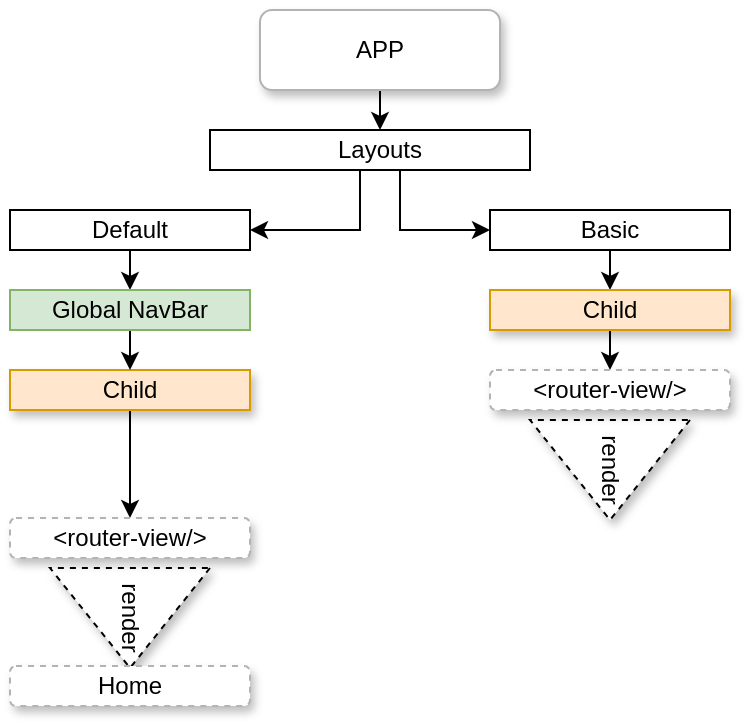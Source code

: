 <mxfile version="10.9.5" type="github"><diagram id="a0g3PKAqTsYIo48suxqD" name="Page-1"><mxGraphModel dx="868" dy="484" grid="1" gridSize="10" guides="1" tooltips="1" connect="1" arrows="1" fold="1" page="1" pageScale="1" pageWidth="850" pageHeight="1100" math="0" shadow="0"><root><mxCell id="0"/><mxCell id="1" parent="0"/><mxCell id="x3afU9mZiD5K_xdvfOh4-17" style="edgeStyle=orthogonalEdgeStyle;rounded=0;orthogonalLoop=1;jettySize=auto;html=1;exitX=0.5;exitY=1;exitDx=0;exitDy=0;entryX=1;entryY=0.5;entryDx=0;entryDy=0;" edge="1" parent="1" source="x3afU9mZiD5K_xdvfOh4-1" target="x3afU9mZiD5K_xdvfOh4-2"><mxGeometry relative="1" as="geometry"><mxPoint x="310" y="108" as="targetPoint"/><Array as="points"><mxPoint x="355" y="120"/></Array></mxGeometry></mxCell><mxCell id="x3afU9mZiD5K_xdvfOh4-1" value="&amp;nbsp; &amp;nbsp;Layouts" style="rounded=0;whiteSpace=wrap;html=1;" vertex="1" parent="1"><mxGeometry x="280" y="70" width="160" height="20" as="geometry"/></mxCell><mxCell id="x3afU9mZiD5K_xdvfOh4-18" style="edgeStyle=orthogonalEdgeStyle;rounded=0;orthogonalLoop=1;jettySize=auto;html=1;exitX=0.5;exitY=1;exitDx=0;exitDy=0;entryX=0.5;entryY=0;entryDx=0;entryDy=0;" edge="1" parent="1" source="x3afU9mZiD5K_xdvfOh4-2" target="x3afU9mZiD5K_xdvfOh4-13"><mxGeometry relative="1" as="geometry"/></mxCell><mxCell id="x3afU9mZiD5K_xdvfOh4-2" value="Default" style="rounded=0;whiteSpace=wrap;html=1;" vertex="1" parent="1"><mxGeometry x="180" y="110" width="120" height="20" as="geometry"/></mxCell><mxCell id="x3afU9mZiD5K_xdvfOh4-24" style="edgeStyle=orthogonalEdgeStyle;rounded=0;orthogonalLoop=1;jettySize=auto;html=1;exitX=0.5;exitY=1;exitDx=0;exitDy=0;entryX=0.5;entryY=0;entryDx=0;entryDy=0;strokeColor=#000000;" edge="1" parent="1" source="x3afU9mZiD5K_xdvfOh4-8" target="x3afU9mZiD5K_xdvfOh4-16"><mxGeometry relative="1" as="geometry"/></mxCell><mxCell id="x3afU9mZiD5K_xdvfOh4-8" value="Child" style="rounded=0;whiteSpace=wrap;html=1;fillColor=#ffe6cc;strokeColor=#d79b00;shadow=1;" vertex="1" parent="1"><mxGeometry x="180" y="190" width="120" height="20" as="geometry"/></mxCell><mxCell id="x3afU9mZiD5K_xdvfOh4-19" style="edgeStyle=orthogonalEdgeStyle;rounded=0;orthogonalLoop=1;jettySize=auto;html=1;exitX=0.5;exitY=1;exitDx=0;exitDy=0;entryX=0.5;entryY=0;entryDx=0;entryDy=0;" edge="1" parent="1" source="x3afU9mZiD5K_xdvfOh4-13" target="x3afU9mZiD5K_xdvfOh4-8"><mxGeometry relative="1" as="geometry"/></mxCell><mxCell id="x3afU9mZiD5K_xdvfOh4-13" value="Global NavBar" style="rounded=0;whiteSpace=wrap;html=1;fillColor=#d5e8d4;strokeColor=#82b366;" vertex="1" parent="1"><mxGeometry x="180" y="150" width="120" height="20" as="geometry"/></mxCell><mxCell id="x3afU9mZiD5K_xdvfOh4-14" value="render" style="triangle;whiteSpace=wrap;html=1;shadow=1;rotation=90;dashed=1;" vertex="1" parent="1"><mxGeometry x="215" y="274" width="50" height="80" as="geometry"/></mxCell><mxCell id="x3afU9mZiD5K_xdvfOh4-16" value="&amp;lt;router-view/&amp;gt;" style="rounded=1;whiteSpace=wrap;html=1;shadow=1;dashed=1;strokeColor=#B3B3B3;" vertex="1" parent="1"><mxGeometry x="180" y="264" width="120" height="20" as="geometry"/></mxCell><mxCell id="x3afU9mZiD5K_xdvfOh4-20" value="Home" style="rounded=1;whiteSpace=wrap;html=1;shadow=1;dashed=1;strokeColor=#B3B3B3;" vertex="1" parent="1"><mxGeometry x="180" y="338" width="120" height="20" as="geometry"/></mxCell><mxCell id="x3afU9mZiD5K_xdvfOh4-38" style="edgeStyle=orthogonalEdgeStyle;rounded=0;orthogonalLoop=1;jettySize=auto;html=1;exitX=0.5;exitY=1;exitDx=0;exitDy=0;entryX=0.5;entryY=0;entryDx=0;entryDy=0;strokeColor=#000000;" edge="1" parent="1" source="x3afU9mZiD5K_xdvfOh4-26" target="x3afU9mZiD5K_xdvfOh4-31"><mxGeometry relative="1" as="geometry"/></mxCell><mxCell id="x3afU9mZiD5K_xdvfOh4-26" value="Basic" style="rounded=0;whiteSpace=wrap;html=1;" vertex="1" parent="1"><mxGeometry x="420" y="110" width="120" height="20" as="geometry"/></mxCell><mxCell id="x3afU9mZiD5K_xdvfOh4-27" style="edgeStyle=orthogonalEdgeStyle;rounded=0;orthogonalLoop=1;jettySize=auto;html=1;exitX=0.5;exitY=1;exitDx=0;exitDy=0;entryX=0;entryY=0.5;entryDx=0;entryDy=0;" edge="1" parent="1" target="x3afU9mZiD5K_xdvfOh4-26"><mxGeometry relative="1" as="geometry"><mxPoint x="375" y="90" as="sourcePoint"/><mxPoint x="320" y="120" as="targetPoint"/><Array as="points"><mxPoint x="375" y="120"/></Array></mxGeometry></mxCell><mxCell id="x3afU9mZiD5K_xdvfOh4-29" style="edgeStyle=orthogonalEdgeStyle;rounded=0;orthogonalLoop=1;jettySize=auto;html=1;exitX=0.5;exitY=1;exitDx=0;exitDy=0;strokeColor=#000000;entryX=0.5;entryY=0;entryDx=0;entryDy=0;" edge="1" parent="1"><mxGeometry relative="1" as="geometry"><mxPoint x="370" y="40" as="sourcePoint"/><mxPoint x="365" y="70" as="targetPoint"/></mxGeometry></mxCell><mxCell id="x3afU9mZiD5K_xdvfOh4-28" value="APP" style="rounded=1;whiteSpace=wrap;html=1;shadow=1;strokeColor=#B3B3B3;" vertex="1" parent="1"><mxGeometry x="305" y="10" width="120" height="40" as="geometry"/></mxCell><mxCell id="x3afU9mZiD5K_xdvfOh4-30" style="edgeStyle=orthogonalEdgeStyle;rounded=0;orthogonalLoop=1;jettySize=auto;html=1;exitX=0.5;exitY=1;exitDx=0;exitDy=0;strokeColor=#000000;entryX=0.5;entryY=0;entryDx=0;entryDy=0;" edge="1" source="x3afU9mZiD5K_xdvfOh4-31" target="x3afU9mZiD5K_xdvfOh4-34" parent="1"><mxGeometry relative="1" as="geometry"><mxPoint x="480" y="200" as="targetPoint"/></mxGeometry></mxCell><mxCell id="x3afU9mZiD5K_xdvfOh4-31" value="Child" style="rounded=0;whiteSpace=wrap;html=1;fillColor=#ffe6cc;strokeColor=#d79b00;shadow=1;" vertex="1" parent="1"><mxGeometry x="420" y="150" width="120" height="20" as="geometry"/></mxCell><mxCell id="x3afU9mZiD5K_xdvfOh4-33" value="render" style="triangle;whiteSpace=wrap;html=1;shadow=1;rotation=90;dashed=1;" vertex="1" parent="1"><mxGeometry x="455" y="200" width="50" height="80" as="geometry"/></mxCell><mxCell id="x3afU9mZiD5K_xdvfOh4-34" value="&amp;lt;router-view/&amp;gt;" style="rounded=1;whiteSpace=wrap;html=1;shadow=1;dashed=1;strokeColor=#B3B3B3;" vertex="1" parent="1"><mxGeometry x="420" y="190" width="120" height="20" as="geometry"/></mxCell></root></mxGraphModel></diagram></mxfile>